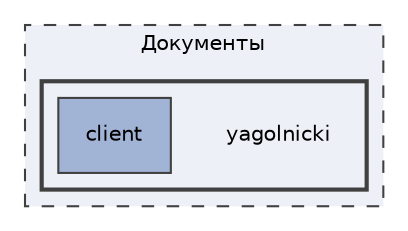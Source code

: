 digraph "/home/student/Документы/yagolnicki"
{
 // LATEX_PDF_SIZE
  edge [fontname="Helvetica",fontsize="10",labelfontname="Helvetica",labelfontsize="10"];
  node [fontname="Helvetica",fontsize="10",shape=record];
  compound=true
  subgraph clusterdir_deea9ac2ebb701b26350058d0b80c84f {
    graph [ bgcolor="#edf0f7", pencolor="grey25", style="filled,dashed,", label="Документы", fontname="Helvetica", fontsize="10", URL="dir_deea9ac2ebb701b26350058d0b80c84f.html"]
  subgraph clusterdir_757c8baa7842c0f58ba016338ed736eb {
    graph [ bgcolor="#edf0f7", pencolor="grey25", style="filled,bold,", label="", fontname="Helvetica", fontsize="10", URL="dir_757c8baa7842c0f58ba016338ed736eb.html"]
    dir_757c8baa7842c0f58ba016338ed736eb [shape=plaintext, label="yagolnicki"];
  dir_22b3484cb70e6a0685464d3c13fb456b [shape=box, label="client", style="filled,", fillcolor="#a2b4d6", color="grey25", URL="dir_22b3484cb70e6a0685464d3c13fb456b.html"];
  }
  }
}
